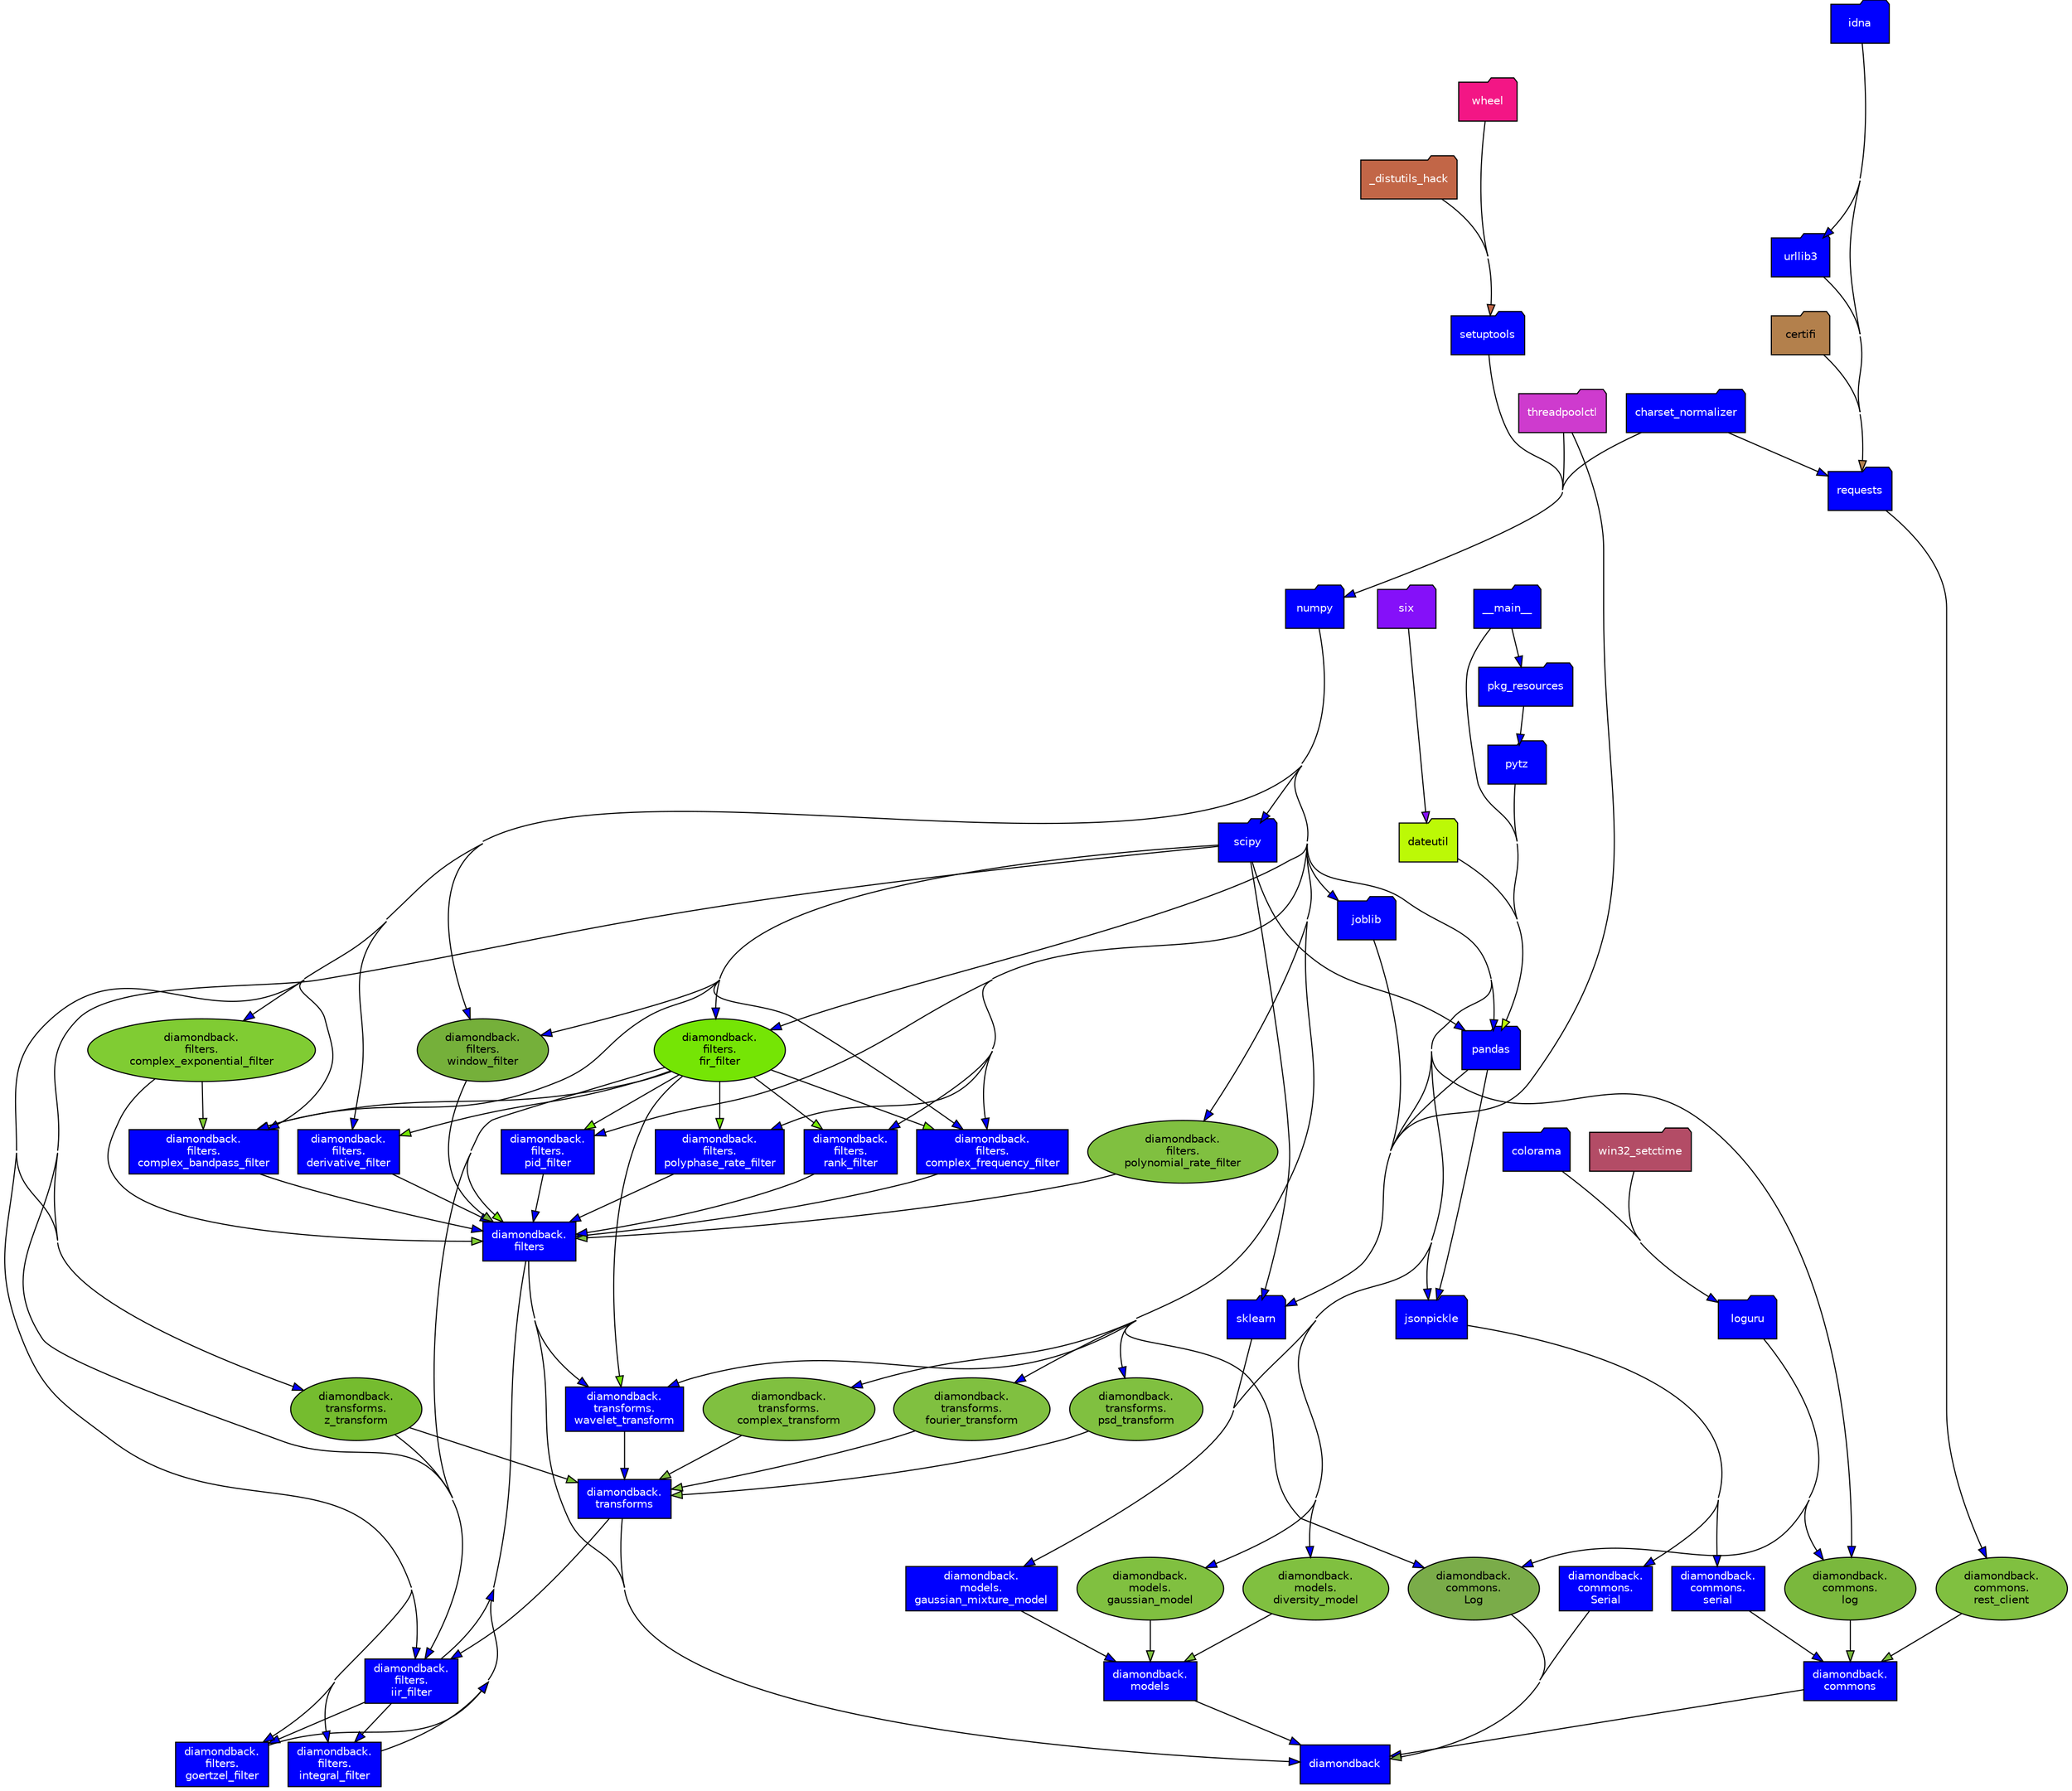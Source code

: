 
digraph G {
    concentrate = true;

    rankdir = TB;
    node [style=filled,fillcolor="#ffffff",fontcolor="#000000",fontname=Helvetica,fontsize=10];

    __main__ [fillcolor="blue",fontcolor="white",shape="folder"];
    _distutils_hack [fillcolor="#c26647",fontcolor="#ffffff",shape="folder"];
    certifi [fillcolor="#b3804c",shape="folder"];
    charset_normalizer [fillcolor="blue",fontcolor="white",shape="folder"];
    colorama [fillcolor="blue",fontcolor="white",shape="folder"];
    dateutil [fillcolor="#bcf906",shape="folder"];
    diamondback [fillcolor="blue",fontcolor="white",shape="box"];
    diamondback_commons [fillcolor="blue",fontcolor="white",label="diamondback\.\ncommons",shape="box"];
    diamondback_commons_Log [fillcolor="#7aac49",label="diamondback\.\ncommons\.\nLog"];
    diamondback_commons_log [fillcolor="#7ab83d",label="diamondback\.\ncommons\.\nlog"];
    diamondback_commons_rest_client [fillcolor="#80c040",label="diamondback\.\ncommons\.\nrest_client"];
    diamondback_commons_Serial [fillcolor="blue",fontcolor="white",label="diamondback\.\ncommons\.\nSerial",shape="box"];
    diamondback_commons_serial [fillcolor="blue",fontcolor="white",label="diamondback\.\ncommons\.\nserial",shape="box"];
    diamondback_filters [fillcolor="blue",fontcolor="white",label="diamondback\.\nfilters",shape="box"];
    diamondback_filters_complex_bandpass_filter [fillcolor="blue",fontcolor="white",label="diamondback\.\nfilters\.\ncomplex_bandpass_filter",shape="box"];
    diamondback_filters_complex_exponential_filter [fillcolor="#80cc33",label="diamondback\.\nfilters\.\ncomplex_exponential_filter"];
    diamondback_filters_complex_frequency_filter [fillcolor="blue",fontcolor="white",label="diamondback\.\nfilters\.\ncomplex_frequency_filter",shape="box"];
    diamondback_filters_derivative_filter [fillcolor="blue",fontcolor="white",label="diamondback\.\nfilters\.\nderivative_filter",shape="box"];
    diamondback_filters_fir_filter [fillcolor="#75e505",label="diamondback\.\nfilters\.\nfir_filter"];
    diamondback_filters_goertzel_filter [fillcolor="blue",fontcolor="white",label="diamondback\.\nfilters\.\ngoertzel_filter",shape="box"];
    diamondback_filters_iir_filter [fillcolor="blue",fontcolor="white",label="diamondback\.\nfilters\.\niir_filter",shape="box"];
    diamondback_filters_integral_filter [fillcolor="blue",fontcolor="white",label="diamondback\.\nfilters\.\nintegral_filter",shape="box"];
    diamondback_filters_pid_filter [fillcolor="blue",fontcolor="white",label="diamondback\.\nfilters\.\npid_filter",shape="box"];
    diamondback_filters_polynomial_rate_filter [fillcolor="#80c040",label="diamondback\.\nfilters\.\npolynomial_rate_filter"];
    diamondback_filters_polyphase_rate_filter [fillcolor="blue",fontcolor="white",label="diamondback\.\nfilters\.\npolyphase_rate_filter",shape="box"];
    diamondback_filters_rank_filter [fillcolor="blue",fontcolor="white",label="diamondback\.\nfilters\.\nrank_filter",shape="box"];
    diamondback_filters_window_filter [fillcolor="#75b03a",label="diamondback\.\nfilters\.\nwindow_filter"];
    diamondback_models [fillcolor="blue",fontcolor="white",label="diamondback\.\nmodels",shape="box"];
    diamondback_models_diversity_model [fillcolor="#80c040",label="diamondback\.\nmodels\.\ndiversity_model"];
    diamondback_models_gaussian_mixture_model [fillcolor="blue",fontcolor="white",label="diamondback\.\nmodels\.\ngaussian_mixture_model",shape="box"];
    diamondback_models_gaussian_model [fillcolor="#80c040",label="diamondback\.\nmodels\.\ngaussian_model"];
    diamondback_transforms [fillcolor="blue",fontcolor="white",label="diamondback\.\ntransforms",shape="box"];
    diamondback_transforms_complex_transform [fillcolor="#80c040",label="diamondback\.\ntransforms\.\ncomplex_transform"];
    diamondback_transforms_fourier_transform [fillcolor="#80c040",label="diamondback\.\ntransforms\.\nfourier_transform"];
    diamondback_transforms_psd_transform [fillcolor="#80c040",label="diamondback\.\ntransforms\.\npsd_transform"];
    diamondback_transforms_wavelet_transform [fillcolor="blue",fontcolor="white",label="diamondback\.\ntransforms\.\nwavelet_transform",shape="box"];
    diamondback_transforms_z_transform [fillcolor="#75bc2f",label="diamondback\.\ntransforms\.\nz_transform"];
    idna [fillcolor="blue",fontcolor="white",shape="folder"];
    joblib [fillcolor="blue",fontcolor="white",shape="folder"];
    jsonpickle [fillcolor="blue",fontcolor="white",shape="folder"];
    loguru [fillcolor="blue",fontcolor="white",shape="folder"];
    numpy [fillcolor="blue",fontcolor="white",shape="folder"];
    pandas [fillcolor="blue",fontcolor="white",shape="folder"];
    pkg_resources [fillcolor="blue",fontcolor="white",shape="folder"];
    pytz [fillcolor="blue",fontcolor="white",shape="folder"];
    requests [fillcolor="blue",fontcolor="white",shape="folder"];
    scipy [fillcolor="blue",fontcolor="white",shape="folder"];
    setuptools [fillcolor="blue",fontcolor="white",shape="folder"];
    six [fillcolor="#8510f9",fontcolor="#ffffff",shape="folder"];
    sklearn [fillcolor="blue",fontcolor="white",shape="folder"];
    threadpoolctl [fillcolor="#ce3bce",fontcolor="#ffffff",shape="folder"];
    urllib3 [fillcolor="blue",fontcolor="white",shape="folder"];
    wheel [fillcolor="#f31685",fontcolor="#ffffff",shape="folder"];
    win32_setctime [fillcolor="#b34c66",fontcolor="#ffffff",shape="folder"];
    __main__ -> pandas [fillcolor="blue",minlen="4"];
    __main__ -> pkg_resources [fillcolor="blue"];
    _distutils_hack -> setuptools [fillcolor="#c26647",minlen="2"];
    certifi -> requests [fillcolor="#b3804c",minlen="2"];
    charset_normalizer -> numpy [fillcolor="blue",minlen="3"];
    charset_normalizer -> requests [fillcolor="blue"];
    colorama -> loguru [fillcolor="blue",minlen="2"];
    dateutil -> pandas [fillcolor="#bcf906",minlen="3"];
    diamondback_commons -> diamondback [fillcolor="blue"];
    diamondback_commons_Log -> diamondback [fillcolor="#7aac49",minlen="2"];
    diamondback_commons_log -> diamondback_commons [fillcolor="#7ab83d",weight="2"];
    diamondback_commons_rest_client -> diamondback_commons [fillcolor="#80c040",weight="2"];
    diamondback_commons_Serial -> diamondback [fillcolor="blue",minlen="2"];
    diamondback_commons_serial -> diamondback_commons [fillcolor="blue",weight="2"];
    diamondback_filters -> diamondback [fillcolor="blue"];
    diamondback_filters -> diamondback_transforms_wavelet_transform [fillcolor="blue",minlen="2"];
    diamondback_filters_complex_bandpass_filter -> diamondback_filters [fillcolor="blue",weight="2"];
    diamondback_filters_complex_exponential_filter -> diamondback_filters [fillcolor="#80cc33",weight="2"];
    diamondback_filters_complex_exponential_filter -> diamondback_filters_complex_bandpass_filter [fillcolor="#80cc33",weight="2"];
    diamondback_filters_complex_frequency_filter -> diamondback_filters [fillcolor="blue",weight="2"];
    diamondback_filters_derivative_filter -> diamondback_filters [fillcolor="blue",weight="2"];
    diamondback_filters_fir_filter -> diamondback_filters [fillcolor="#75e505",weight="2"];
    diamondback_filters_fir_filter -> diamondback_filters_complex_bandpass_filter [fillcolor="#75e505",weight="2"];
    diamondback_filters_fir_filter -> diamondback_filters_complex_frequency_filter [fillcolor="#75e505",weight="2"];
    diamondback_filters_fir_filter -> diamondback_filters_derivative_filter [fillcolor="#75e505",weight="2"];
    diamondback_filters_fir_filter -> diamondback_filters_iir_filter [fillcolor="#75e505",weight="2"];
    diamondback_filters_fir_filter -> diamondback_filters_pid_filter [fillcolor="#75e505",weight="2"];
    diamondback_filters_fir_filter -> diamondback_filters_polyphase_rate_filter [fillcolor="#75e505",weight="2"];
    diamondback_filters_fir_filter -> diamondback_filters_rank_filter [fillcolor="#75e505",weight="2"];
    diamondback_filters_fir_filter -> diamondback_transforms_wavelet_transform [fillcolor="#75e505",minlen="2"];
    diamondback_filters_goertzel_filter -> diamondback_filters [fillcolor="blue",weight="2"];
    diamondback_filters_iir_filter -> diamondback_filters [fillcolor="blue",weight="2"];
    diamondback_filters_iir_filter -> diamondback_filters_goertzel_filter [fillcolor="blue",weight="2"];
    diamondback_filters_iir_filter -> diamondback_filters_integral_filter [fillcolor="blue",weight="2"];
    diamondback_filters_integral_filter -> diamondback_filters [fillcolor="blue",weight="2"];
    diamondback_filters_pid_filter -> diamondback_filters [fillcolor="blue",weight="2"];
    diamondback_filters_polynomial_rate_filter -> diamondback_filters [fillcolor="#80c040",weight="2"];
    diamondback_filters_polyphase_rate_filter -> diamondback_filters [fillcolor="blue",weight="2"];
    diamondback_filters_rank_filter -> diamondback_filters [fillcolor="blue",weight="2"];
    diamondback_filters_window_filter -> diamondback_filters [fillcolor="#75b03a",weight="2"];
    diamondback_models -> diamondback [fillcolor="blue"];
    diamondback_models_diversity_model -> diamondback_models [fillcolor="#80c040",weight="2"];
    diamondback_models_gaussian_mixture_model -> diamondback_models [fillcolor="blue",weight="2"];
    diamondback_models_gaussian_model -> diamondback_models [fillcolor="#80c040",weight="2"];
    diamondback_transforms -> diamondback [fillcolor="blue"];
    diamondback_transforms -> diamondback_filters_iir_filter [fillcolor="blue",minlen="2"];
    diamondback_transforms_complex_transform -> diamondback_transforms [fillcolor="#80c040",weight="2"];
    diamondback_transforms_fourier_transform -> diamondback_transforms [fillcolor="#80c040",weight="2"];
    diamondback_transforms_psd_transform -> diamondback_transforms [fillcolor="#80c040",weight="2"];
    diamondback_transforms_wavelet_transform -> diamondback_transforms [fillcolor="blue",weight="2"];
    diamondback_transforms_z_transform -> diamondback_filters_iir_filter [fillcolor="#75bc2f",minlen="2"];
    diamondback_transforms_z_transform -> diamondback_transforms [fillcolor="#75bc2f",weight="2"];
    idna -> requests [fillcolor="blue",minlen="2"];
    idna -> urllib3 [fillcolor="blue",minlen="3"];
    joblib -> sklearn [fillcolor="blue",minlen="3"];
    jsonpickle -> diamondback_commons_Serial [fillcolor="blue",minlen="3"];
    jsonpickle -> diamondback_commons_serial [fillcolor="blue",minlen="3"];
    loguru -> diamondback_commons_Log [fillcolor="blue",minlen="3"];
    loguru -> diamondback_commons_log [fillcolor="blue",minlen="3"];
    numpy -> diamondback_commons_Log [fillcolor="blue",minlen="3"];
    numpy -> diamondback_commons_log [fillcolor="blue",minlen="3"];
    numpy -> diamondback_filters_complex_bandpass_filter [fillcolor="blue",minlen="3"];
    numpy -> diamondback_filters_complex_exponential_filter [fillcolor="blue",minlen="3"];
    numpy -> diamondback_filters_complex_frequency_filter [fillcolor="blue",minlen="3"];
    numpy -> diamondback_filters_derivative_filter [fillcolor="blue",minlen="3"];
    numpy -> diamondback_filters_fir_filter [fillcolor="blue",minlen="3"];
    numpy -> diamondback_filters_goertzel_filter [fillcolor="blue",minlen="3"];
    numpy -> diamondback_filters_iir_filter [fillcolor="blue",minlen="3"];
    numpy -> diamondback_filters_integral_filter [fillcolor="blue",minlen="3"];
    numpy -> diamondback_filters_pid_filter [fillcolor="blue",minlen="3"];
    numpy -> diamondback_filters_polynomial_rate_filter [fillcolor="blue",minlen="3"];
    numpy -> diamondback_filters_polyphase_rate_filter [fillcolor="blue",minlen="3"];
    numpy -> diamondback_filters_rank_filter [fillcolor="blue",minlen="3"];
    numpy -> diamondback_filters_window_filter [fillcolor="blue",minlen="3"];
    numpy -> diamondback_models_diversity_model [fillcolor="blue",minlen="3"];
    numpy -> diamondback_models_gaussian_mixture_model [fillcolor="blue",minlen="3"];
    numpy -> diamondback_models_gaussian_model [fillcolor="blue",minlen="3"];
    numpy -> diamondback_transforms_complex_transform [fillcolor="blue",minlen="3"];
    numpy -> diamondback_transforms_fourier_transform [fillcolor="blue",minlen="3"];
    numpy -> diamondback_transforms_psd_transform [fillcolor="blue",minlen="3"];
    numpy -> diamondback_transforms_wavelet_transform [fillcolor="blue",minlen="3"];
    numpy -> diamondback_transforms_z_transform [fillcolor="blue",minlen="3"];
    numpy -> joblib [fillcolor="blue",minlen="3"];
    numpy -> jsonpickle [fillcolor="blue",minlen="2"];
    numpy -> pandas [fillcolor="blue",minlen="3"];
    numpy -> scipy [fillcolor="blue",minlen="3"];
    numpy -> sklearn [fillcolor="blue",minlen="3"];
    pandas -> jsonpickle [fillcolor="blue",minlen="3"];
    pandas -> sklearn [fillcolor="blue",minlen="3"];
    pkg_resources -> pytz [fillcolor="blue"];
    pytz -> pandas [fillcolor="blue",minlen="4"];
    requests -> diamondback_commons_rest_client [fillcolor="blue",minlen="3"];
    scipy -> diamondback_filters_complex_bandpass_filter [fillcolor="blue",minlen="3"];
    scipy -> diamondback_filters_complex_frequency_filter [fillcolor="blue",minlen="3"];
    scipy -> diamondback_filters_fir_filter [fillcolor="blue",minlen="3"];
    scipy -> diamondback_filters_iir_filter [fillcolor="blue",minlen="3"];
    scipy -> diamondback_filters_window_filter [fillcolor="blue",minlen="3"];
    scipy -> diamondback_transforms_z_transform [fillcolor="blue",minlen="3"];
    scipy -> pandas [fillcolor="blue",minlen="3"];
    scipy -> sklearn [fillcolor="blue",minlen="3"];
    setuptools -> numpy [fillcolor="blue",minlen="4"];
    six -> dateutil [fillcolor="#8510f9",minlen="3"];
    sklearn -> diamondback_models_gaussian_mixture_model [fillcolor="blue",minlen="3"];
    threadpoolctl -> numpy [fillcolor="#ce3bce",minlen="3"];
    threadpoolctl -> sklearn [fillcolor="#ce3bce",minlen="3"];
    urllib3 -> requests [fillcolor="blue",minlen="3"];
    wheel -> setuptools [fillcolor="#f31685",minlen="3"];
    win32_setctime -> loguru [fillcolor="#b34c66",minlen="2"];
}

